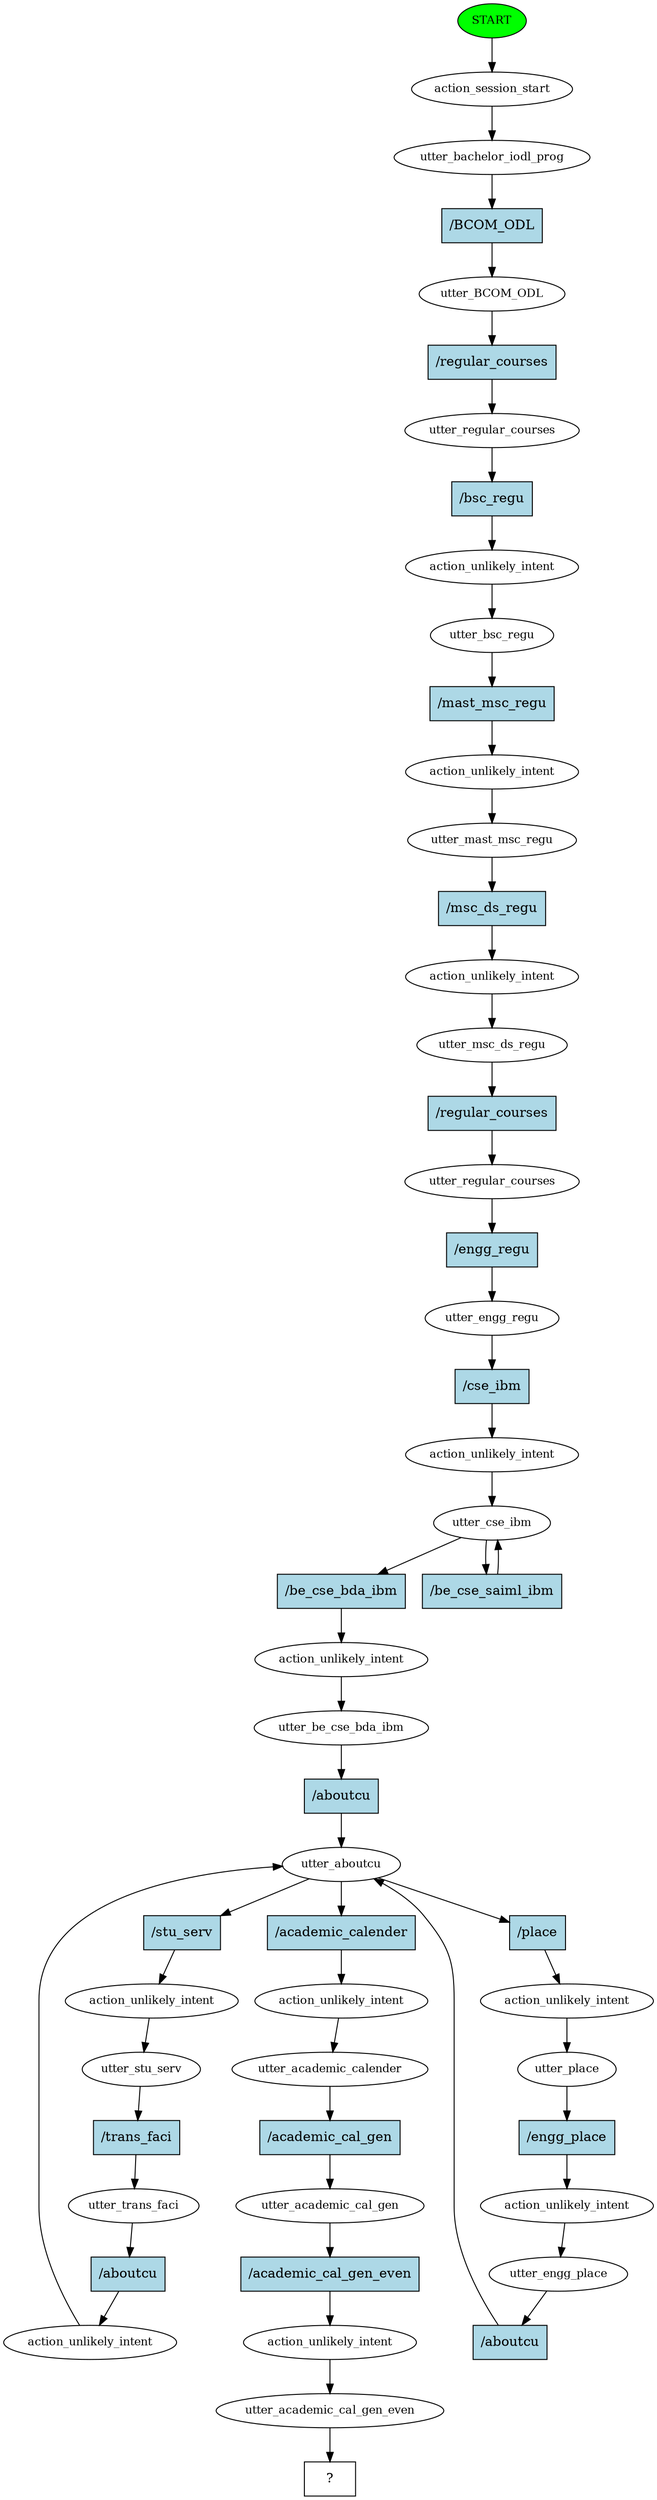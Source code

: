 digraph  {
0 [class="start active", fillcolor=green, fontsize=12, label=START, style=filled];
1 [class=active, fontsize=12, label=action_session_start];
2 [class=active, fontsize=12, label=utter_bachelor_iodl_prog];
3 [class=active, fontsize=12, label=utter_BCOM_ODL];
4 [class=active, fontsize=12, label=utter_regular_courses];
5 [class=active, fontsize=12, label=action_unlikely_intent];
6 [class=active, fontsize=12, label=utter_bsc_regu];
7 [class=active, fontsize=12, label=action_unlikely_intent];
8 [class=active, fontsize=12, label=utter_mast_msc_regu];
9 [class=active, fontsize=12, label=action_unlikely_intent];
10 [class=active, fontsize=12, label=utter_msc_ds_regu];
11 [class=active, fontsize=12, label=utter_regular_courses];
12 [class=active, fontsize=12, label=utter_engg_regu];
13 [class=active, fontsize=12, label=action_unlikely_intent];
14 [class=active, fontsize=12, label=utter_cse_ibm];
16 [class=active, fontsize=12, label=action_unlikely_intent];
17 [class=active, fontsize=12, label=utter_be_cse_bda_ibm];
18 [class=active, fontsize=12, label=utter_aboutcu];
19 [class=active, fontsize=12, label=action_unlikely_intent];
20 [class=active, fontsize=12, label=utter_stu_serv];
21 [class=active, fontsize=12, label=utter_trans_faci];
22 [class=active, fontsize=12, label=action_unlikely_intent];
24 [class=active, fontsize=12, label=action_unlikely_intent];
25 [class=active, fontsize=12, label=utter_place];
26 [class=active, fontsize=12, label=action_unlikely_intent];
27 [class=active, fontsize=12, label=utter_engg_place];
29 [class=active, fontsize=12, label=action_unlikely_intent];
30 [class=active, fontsize=12, label=utter_academic_calender];
31 [class=active, fontsize=12, label=utter_academic_cal_gen];
32 [class=active, fontsize=12, label=action_unlikely_intent];
33 [class=active, fontsize=12, label=utter_academic_cal_gen_even];
34 [class="intent dashed active", label="  ?  ", shape=rect];
35 [class="intent active", fillcolor=lightblue, label="/BCOM_ODL", shape=rect, style=filled];
36 [class="intent active", fillcolor=lightblue, label="/regular_courses", shape=rect, style=filled];
37 [class="intent active", fillcolor=lightblue, label="/bsc_regu", shape=rect, style=filled];
38 [class="intent active", fillcolor=lightblue, label="/mast_msc_regu", shape=rect, style=filled];
39 [class="intent active", fillcolor=lightblue, label="/msc_ds_regu", shape=rect, style=filled];
40 [class="intent active", fillcolor=lightblue, label="/regular_courses", shape=rect, style=filled];
41 [class="intent active", fillcolor=lightblue, label="/engg_regu", shape=rect, style=filled];
42 [class="intent active", fillcolor=lightblue, label="/cse_ibm", shape=rect, style=filled];
43 [class="intent active", fillcolor=lightblue, label="/be_cse_bda_ibm", shape=rect, style=filled];
44 [class="intent active", fillcolor=lightblue, label="/be_cse_saiml_ibm", shape=rect, style=filled];
45 [class="intent active", fillcolor=lightblue, label="/aboutcu", shape=rect, style=filled];
46 [class="intent active", fillcolor=lightblue, label="/stu_serv", shape=rect, style=filled];
47 [class="intent active", fillcolor=lightblue, label="/place", shape=rect, style=filled];
48 [class="intent active", fillcolor=lightblue, label="/academic_calender", shape=rect, style=filled];
49 [class="intent active", fillcolor=lightblue, label="/trans_faci", shape=rect, style=filled];
50 [class="intent active", fillcolor=lightblue, label="/aboutcu", shape=rect, style=filled];
51 [class="intent active", fillcolor=lightblue, label="/engg_place", shape=rect, style=filled];
52 [class="intent active", fillcolor=lightblue, label="/aboutcu", shape=rect, style=filled];
53 [class="intent active", fillcolor=lightblue, label="/academic_cal_gen", shape=rect, style=filled];
54 [class="intent active", fillcolor=lightblue, label="/academic_cal_gen_even", shape=rect, style=filled];
0 -> 1  [class=active, key=NONE, label=""];
1 -> 2  [class=active, key=NONE, label=""];
2 -> 35  [class=active, key=0];
3 -> 36  [class=active, key=0];
4 -> 37  [class=active, key=0];
5 -> 6  [class=active, key=NONE, label=""];
6 -> 38  [class=active, key=0];
7 -> 8  [class=active, key=NONE, label=""];
8 -> 39  [class=active, key=0];
9 -> 10  [class=active, key=NONE, label=""];
10 -> 40  [class=active, key=0];
11 -> 41  [class=active, key=0];
12 -> 42  [class=active, key=0];
13 -> 14  [class=active, key=NONE, label=""];
14 -> 43  [class=active, key=0];
14 -> 44  [class=active, key=0];
16 -> 17  [class=active, key=NONE, label=""];
17 -> 45  [class=active, key=0];
18 -> 46  [class=active, key=0];
18 -> 47  [class=active, key=0];
18 -> 48  [class=active, key=0];
19 -> 20  [class=active, key=NONE, label=""];
20 -> 49  [class=active, key=0];
21 -> 50  [class=active, key=0];
22 -> 18  [class=active, key=NONE, label=""];
24 -> 25  [class=active, key=NONE, label=""];
25 -> 51  [class=active, key=0];
26 -> 27  [class=active, key=NONE, label=""];
27 -> 52  [class=active, key=0];
29 -> 30  [class=active, key=NONE, label=""];
30 -> 53  [class=active, key=0];
31 -> 54  [class=active, key=0];
32 -> 33  [class=active, key=NONE, label=""];
33 -> 34  [class=active, key=NONE, label=""];
35 -> 3  [class=active, key=0];
36 -> 4  [class=active, key=0];
37 -> 5  [class=active, key=0];
38 -> 7  [class=active, key=0];
39 -> 9  [class=active, key=0];
40 -> 11  [class=active, key=0];
41 -> 12  [class=active, key=0];
42 -> 13  [class=active, key=0];
43 -> 16  [class=active, key=0];
44 -> 14  [class=active, key=0];
45 -> 18  [class=active, key=0];
46 -> 19  [class=active, key=0];
47 -> 24  [class=active, key=0];
48 -> 29  [class=active, key=0];
49 -> 21  [class=active, key=0];
50 -> 22  [class=active, key=0];
51 -> 26  [class=active, key=0];
52 -> 18  [class=active, key=0];
53 -> 31  [class=active, key=0];
54 -> 32  [class=active, key=0];
}
